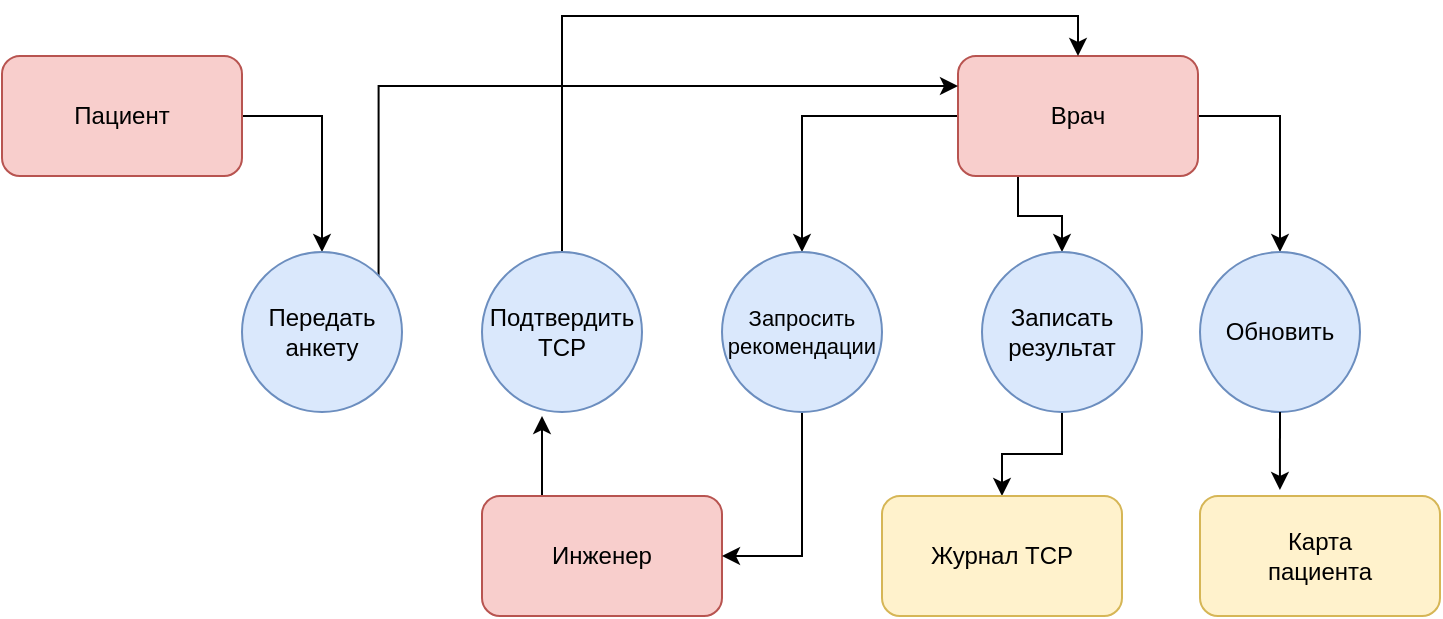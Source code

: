 <mxfile version="27.1.1">
  <diagram name="Page-1" id="GYX66ML1cs6cuHb0Us4E">
    <mxGraphModel dx="931" dy="571" grid="1" gridSize="10" guides="1" tooltips="1" connect="1" arrows="1" fold="1" page="1" pageScale="1" pageWidth="850" pageHeight="1100" math="0" shadow="0">
      <root>
        <mxCell id="0" />
        <mxCell id="1" parent="0" />
        <mxCell id="laWi5Y1bUyGuFBbYCp_m-1" style="edgeStyle=orthogonalEdgeStyle;rounded=0;orthogonalLoop=1;jettySize=auto;html=1;exitX=1;exitY=0.5;exitDx=0;exitDy=0;entryX=0.5;entryY=0;entryDx=0;entryDy=0;" edge="1" parent="1" source="laWi5Y1bUyGuFBbYCp_m-2" target="laWi5Y1bUyGuFBbYCp_m-19">
          <mxGeometry relative="1" as="geometry" />
        </mxCell>
        <mxCell id="laWi5Y1bUyGuFBbYCp_m-2" value="Пациент" style="rounded=1;whiteSpace=wrap;html=1;fillColor=#f8cecc;strokeColor=#b85450;" vertex="1" parent="1">
          <mxGeometry x="76" y="110" width="120" height="60" as="geometry" />
        </mxCell>
        <mxCell id="laWi5Y1bUyGuFBbYCp_m-3" style="edgeStyle=orthogonalEdgeStyle;rounded=0;orthogonalLoop=1;jettySize=auto;html=1;exitX=0.25;exitY=1;exitDx=0;exitDy=0;" edge="1" parent="1" source="laWi5Y1bUyGuFBbYCp_m-6" target="laWi5Y1bUyGuFBbYCp_m-15">
          <mxGeometry relative="1" as="geometry" />
        </mxCell>
        <mxCell id="laWi5Y1bUyGuFBbYCp_m-4" style="edgeStyle=orthogonalEdgeStyle;rounded=0;orthogonalLoop=1;jettySize=auto;html=1;exitX=1;exitY=0.5;exitDx=0;exitDy=0;entryX=0.5;entryY=0;entryDx=0;entryDy=0;" edge="1" parent="1" source="laWi5Y1bUyGuFBbYCp_m-6" target="laWi5Y1bUyGuFBbYCp_m-13">
          <mxGeometry relative="1" as="geometry" />
        </mxCell>
        <mxCell id="laWi5Y1bUyGuFBbYCp_m-5" style="edgeStyle=orthogonalEdgeStyle;rounded=0;orthogonalLoop=1;jettySize=auto;html=1;exitX=0;exitY=0.5;exitDx=0;exitDy=0;entryX=0.5;entryY=0;entryDx=0;entryDy=0;" edge="1" parent="1" source="laWi5Y1bUyGuFBbYCp_m-6" target="laWi5Y1bUyGuFBbYCp_m-10">
          <mxGeometry relative="1" as="geometry" />
        </mxCell>
        <mxCell id="laWi5Y1bUyGuFBbYCp_m-6" value="Врач" style="rounded=1;whiteSpace=wrap;html=1;fillColor=#f8cecc;strokeColor=#b85450;" vertex="1" parent="1">
          <mxGeometry x="554" y="110" width="120" height="60" as="geometry" />
        </mxCell>
        <mxCell id="laWi5Y1bUyGuFBbYCp_m-7" style="edgeStyle=orthogonalEdgeStyle;rounded=0;orthogonalLoop=1;jettySize=auto;html=1;exitX=0.25;exitY=0;exitDx=0;exitDy=0;" edge="1" parent="1" source="laWi5Y1bUyGuFBbYCp_m-8">
          <mxGeometry relative="1" as="geometry">
            <mxPoint x="346" y="290" as="targetPoint" />
          </mxGeometry>
        </mxCell>
        <mxCell id="laWi5Y1bUyGuFBbYCp_m-8" value="Инженер" style="rounded=1;whiteSpace=wrap;html=1;fillColor=#f8cecc;strokeColor=#b85450;" vertex="1" parent="1">
          <mxGeometry x="316" y="330" width="120" height="60" as="geometry" />
        </mxCell>
        <mxCell id="laWi5Y1bUyGuFBbYCp_m-9" style="edgeStyle=orthogonalEdgeStyle;rounded=0;orthogonalLoop=1;jettySize=auto;html=1;exitX=0.5;exitY=1;exitDx=0;exitDy=0;entryX=1;entryY=0.5;entryDx=0;entryDy=0;" edge="1" parent="1" source="laWi5Y1bUyGuFBbYCp_m-10" target="laWi5Y1bUyGuFBbYCp_m-8">
          <mxGeometry relative="1" as="geometry" />
        </mxCell>
        <mxCell id="laWi5Y1bUyGuFBbYCp_m-10" value="Запросить&lt;div&gt;рекомендации&lt;/div&gt;" style="ellipse;whiteSpace=wrap;html=1;aspect=fixed;fillColor=#dae8fc;strokeColor=#6c8ebf;fontSize=11;" vertex="1" parent="1">
          <mxGeometry x="436" y="208" width="80" height="80" as="geometry" />
        </mxCell>
        <mxCell id="laWi5Y1bUyGuFBbYCp_m-11" style="edgeStyle=orthogonalEdgeStyle;rounded=0;orthogonalLoop=1;jettySize=auto;html=1;exitX=0.5;exitY=0;exitDx=0;exitDy=0;entryX=0.5;entryY=0;entryDx=0;entryDy=0;" edge="1" parent="1" source="laWi5Y1bUyGuFBbYCp_m-12" target="laWi5Y1bUyGuFBbYCp_m-6">
          <mxGeometry relative="1" as="geometry" />
        </mxCell>
        <mxCell id="laWi5Y1bUyGuFBbYCp_m-12" value="Подтвердить&lt;div&gt;ТСР&lt;/div&gt;" style="ellipse;whiteSpace=wrap;html=1;aspect=fixed;fillColor=#dae8fc;strokeColor=#6c8ebf;" vertex="1" parent="1">
          <mxGeometry x="316" y="208" width="80" height="80" as="geometry" />
        </mxCell>
        <mxCell id="laWi5Y1bUyGuFBbYCp_m-13" value="Обновить" style="ellipse;whiteSpace=wrap;html=1;aspect=fixed;fillColor=#dae8fc;strokeColor=#6c8ebf;" vertex="1" parent="1">
          <mxGeometry x="675" y="208" width="80" height="80" as="geometry" />
        </mxCell>
        <mxCell id="laWi5Y1bUyGuFBbYCp_m-14" style="edgeStyle=orthogonalEdgeStyle;rounded=0;orthogonalLoop=1;jettySize=auto;html=1;exitX=0.5;exitY=1;exitDx=0;exitDy=0;" edge="1" parent="1" source="laWi5Y1bUyGuFBbYCp_m-15" target="laWi5Y1bUyGuFBbYCp_m-17">
          <mxGeometry relative="1" as="geometry" />
        </mxCell>
        <mxCell id="laWi5Y1bUyGuFBbYCp_m-15" value="Записать&lt;div&gt;результат&lt;/div&gt;" style="ellipse;whiteSpace=wrap;html=1;aspect=fixed;fillColor=#dae8fc;strokeColor=#6c8ebf;" vertex="1" parent="1">
          <mxGeometry x="566" y="208" width="80" height="80" as="geometry" />
        </mxCell>
        <mxCell id="laWi5Y1bUyGuFBbYCp_m-16" value="Карта&lt;div&gt;пациента&lt;/div&gt;" style="rounded=1;whiteSpace=wrap;html=1;fillColor=#fff2cc;strokeColor=#d6b656;" vertex="1" parent="1">
          <mxGeometry x="675" y="330" width="120" height="60" as="geometry" />
        </mxCell>
        <mxCell id="laWi5Y1bUyGuFBbYCp_m-17" value="Журнал ТСР" style="rounded=1;whiteSpace=wrap;html=1;fillColor=#fff2cc;strokeColor=#d6b656;" vertex="1" parent="1">
          <mxGeometry x="516" y="330" width="120" height="60" as="geometry" />
        </mxCell>
        <mxCell id="laWi5Y1bUyGuFBbYCp_m-18" style="edgeStyle=orthogonalEdgeStyle;rounded=0;orthogonalLoop=1;jettySize=auto;html=1;exitX=1;exitY=0;exitDx=0;exitDy=0;entryX=0;entryY=0.25;entryDx=0;entryDy=0;" edge="1" parent="1" source="laWi5Y1bUyGuFBbYCp_m-19" target="laWi5Y1bUyGuFBbYCp_m-6">
          <mxGeometry relative="1" as="geometry">
            <Array as="points">
              <mxPoint x="264" y="125" />
            </Array>
          </mxGeometry>
        </mxCell>
        <mxCell id="laWi5Y1bUyGuFBbYCp_m-19" value="Передать&lt;div&gt;анкету&lt;/div&gt;" style="ellipse;whiteSpace=wrap;html=1;aspect=fixed;fillColor=#dae8fc;strokeColor=#6c8ebf;" vertex="1" parent="1">
          <mxGeometry x="196" y="208" width="80" height="80" as="geometry" />
        </mxCell>
        <mxCell id="laWi5Y1bUyGuFBbYCp_m-20" style="edgeStyle=orthogonalEdgeStyle;rounded=0;orthogonalLoop=1;jettySize=auto;html=1;exitX=0.5;exitY=1;exitDx=0;exitDy=0;entryX=0.333;entryY=-0.05;entryDx=0;entryDy=0;entryPerimeter=0;" edge="1" parent="1" source="laWi5Y1bUyGuFBbYCp_m-13" target="laWi5Y1bUyGuFBbYCp_m-16">
          <mxGeometry relative="1" as="geometry" />
        </mxCell>
      </root>
    </mxGraphModel>
  </diagram>
</mxfile>
